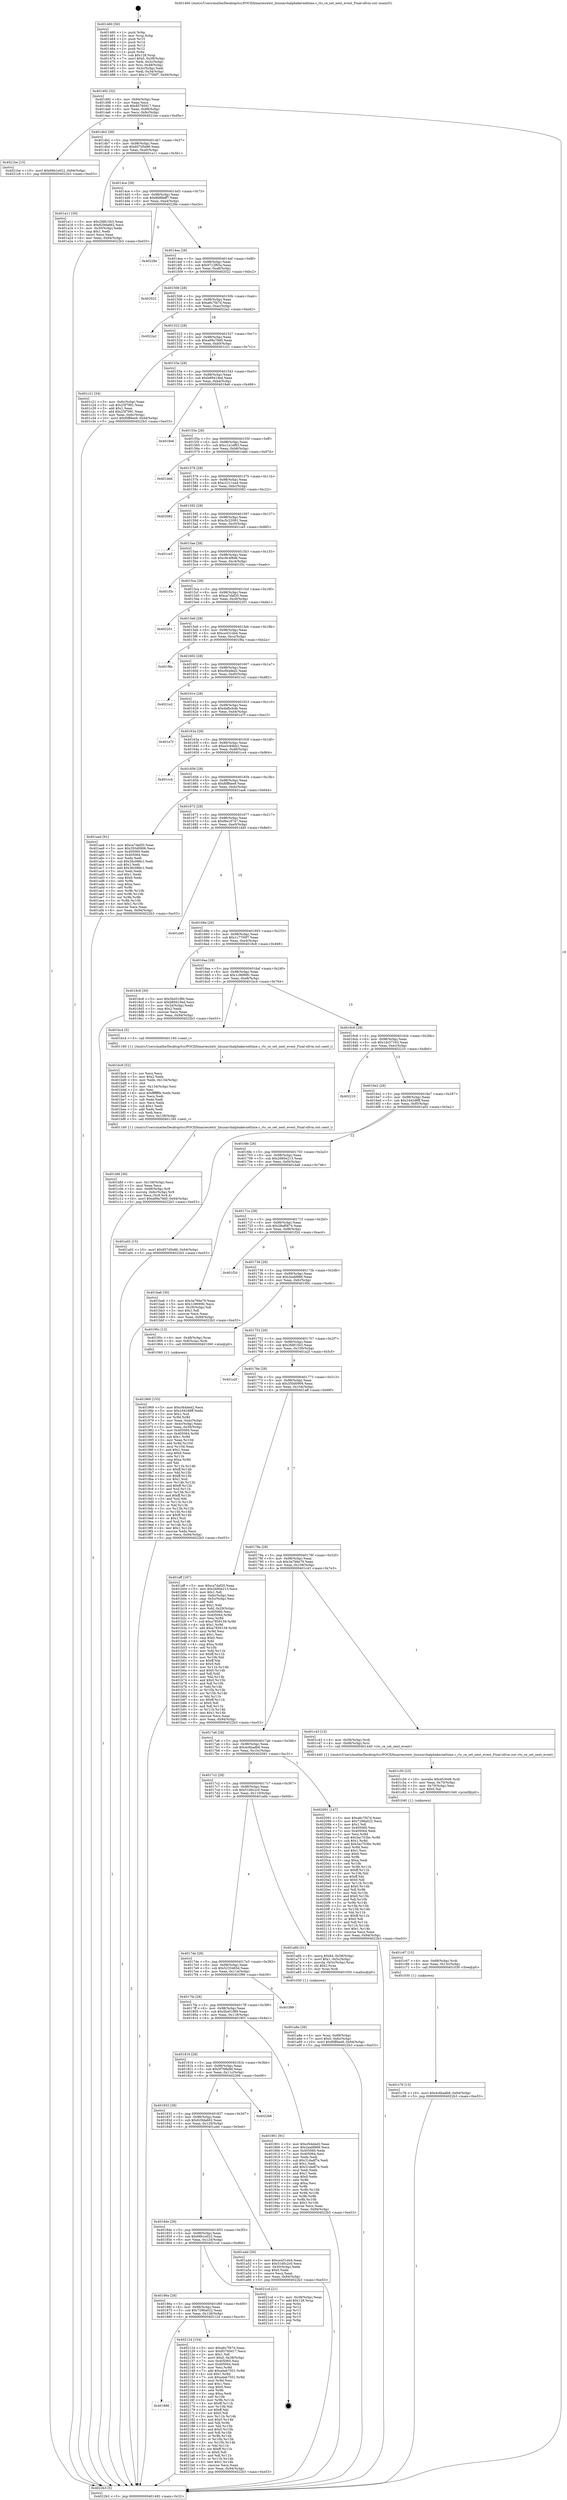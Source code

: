 digraph "0x401460" {
  label = "0x401460 (/mnt/c/Users/mathe/Desktop/tcc/POCII/binaries/extr_linuxarchalphakerneltime.c_rtc_ce_set_next_event_Final-ollvm.out::main(0))"
  labelloc = "t"
  node[shape=record]

  Entry [label="",width=0.3,height=0.3,shape=circle,fillcolor=black,style=filled]
  "0x401492" [label="{
     0x401492 [32]\l
     | [instrs]\l
     &nbsp;&nbsp;0x401492 \<+6\>: mov -0x94(%rbp),%eax\l
     &nbsp;&nbsp;0x401498 \<+2\>: mov %eax,%ecx\l
     &nbsp;&nbsp;0x40149a \<+6\>: sub $0x85760d17,%ecx\l
     &nbsp;&nbsp;0x4014a0 \<+6\>: mov %eax,-0x98(%rbp)\l
     &nbsp;&nbsp;0x4014a6 \<+6\>: mov %ecx,-0x9c(%rbp)\l
     &nbsp;&nbsp;0x4014ac \<+6\>: je 00000000004021be \<main+0xd5e\>\l
  }"]
  "0x4021be" [label="{
     0x4021be [15]\l
     | [instrs]\l
     &nbsp;&nbsp;0x4021be \<+10\>: movl $0x66b1e022,-0x94(%rbp)\l
     &nbsp;&nbsp;0x4021c8 \<+5\>: jmp 00000000004022b3 \<main+0xe53\>\l
  }"]
  "0x4014b2" [label="{
     0x4014b2 [28]\l
     | [instrs]\l
     &nbsp;&nbsp;0x4014b2 \<+5\>: jmp 00000000004014b7 \<main+0x57\>\l
     &nbsp;&nbsp;0x4014b7 \<+6\>: mov -0x98(%rbp),%eax\l
     &nbsp;&nbsp;0x4014bd \<+5\>: sub $0x857d5e86,%eax\l
     &nbsp;&nbsp;0x4014c2 \<+6\>: mov %eax,-0xa0(%rbp)\l
     &nbsp;&nbsp;0x4014c8 \<+6\>: je 0000000000401a11 \<main+0x5b1\>\l
  }"]
  Exit [label="",width=0.3,height=0.3,shape=circle,fillcolor=black,style=filled,peripheries=2]
  "0x401a11" [label="{
     0x401a11 [30]\l
     | [instrs]\l
     &nbsp;&nbsp;0x401a11 \<+5\>: mov $0x2fd815b3,%eax\l
     &nbsp;&nbsp;0x401a16 \<+5\>: mov $0x629da662,%ecx\l
     &nbsp;&nbsp;0x401a1b \<+3\>: mov -0x30(%rbp),%edx\l
     &nbsp;&nbsp;0x401a1e \<+3\>: cmp $0x1,%edx\l
     &nbsp;&nbsp;0x401a21 \<+3\>: cmovl %ecx,%eax\l
     &nbsp;&nbsp;0x401a24 \<+6\>: mov %eax,-0x94(%rbp)\l
     &nbsp;&nbsp;0x401a2a \<+5\>: jmp 00000000004022b3 \<main+0xe53\>\l
  }"]
  "0x4014ce" [label="{
     0x4014ce [28]\l
     | [instrs]\l
     &nbsp;&nbsp;0x4014ce \<+5\>: jmp 00000000004014d3 \<main+0x73\>\l
     &nbsp;&nbsp;0x4014d3 \<+6\>: mov -0x98(%rbp),%eax\l
     &nbsp;&nbsp;0x4014d9 \<+5\>: sub $0x8b88eff7,%eax\l
     &nbsp;&nbsp;0x4014de \<+6\>: mov %eax,-0xa4(%rbp)\l
     &nbsp;&nbsp;0x4014e4 \<+6\>: je 000000000040228e \<main+0xe2e\>\l
  }"]
  "0x401886" [label="{
     0x401886\l
  }", style=dashed]
  "0x40228e" [label="{
     0x40228e\l
  }", style=dashed]
  "0x4014ea" [label="{
     0x4014ea [28]\l
     | [instrs]\l
     &nbsp;&nbsp;0x4014ea \<+5\>: jmp 00000000004014ef \<main+0x8f\>\l
     &nbsp;&nbsp;0x4014ef \<+6\>: mov -0x98(%rbp),%eax\l
     &nbsp;&nbsp;0x4014f5 \<+5\>: sub $0x9712f65a,%eax\l
     &nbsp;&nbsp;0x4014fa \<+6\>: mov %eax,-0xa8(%rbp)\l
     &nbsp;&nbsp;0x401500 \<+6\>: je 0000000000402022 \<main+0xbc2\>\l
  }"]
  "0x402124" [label="{
     0x402124 [154]\l
     | [instrs]\l
     &nbsp;&nbsp;0x402124 \<+5\>: mov $0xa6c7f47d,%eax\l
     &nbsp;&nbsp;0x402129 \<+5\>: mov $0x85760d17,%ecx\l
     &nbsp;&nbsp;0x40212e \<+2\>: mov $0x1,%dl\l
     &nbsp;&nbsp;0x402130 \<+7\>: movl $0x0,-0x38(%rbp)\l
     &nbsp;&nbsp;0x402137 \<+7\>: mov 0x405060,%esi\l
     &nbsp;&nbsp;0x40213e \<+7\>: mov 0x405064,%edi\l
     &nbsp;&nbsp;0x402145 \<+3\>: mov %esi,%r8d\l
     &nbsp;&nbsp;0x402148 \<+7\>: add $0xa4ab7501,%r8d\l
     &nbsp;&nbsp;0x40214f \<+4\>: sub $0x1,%r8d\l
     &nbsp;&nbsp;0x402153 \<+7\>: sub $0xa4ab7501,%r8d\l
     &nbsp;&nbsp;0x40215a \<+4\>: imul %r8d,%esi\l
     &nbsp;&nbsp;0x40215e \<+3\>: and $0x1,%esi\l
     &nbsp;&nbsp;0x402161 \<+3\>: cmp $0x0,%esi\l
     &nbsp;&nbsp;0x402164 \<+4\>: sete %r9b\l
     &nbsp;&nbsp;0x402168 \<+3\>: cmp $0xa,%edi\l
     &nbsp;&nbsp;0x40216b \<+4\>: setl %r10b\l
     &nbsp;&nbsp;0x40216f \<+3\>: mov %r9b,%r11b\l
     &nbsp;&nbsp;0x402172 \<+4\>: xor $0xff,%r11b\l
     &nbsp;&nbsp;0x402176 \<+3\>: mov %r10b,%bl\l
     &nbsp;&nbsp;0x402179 \<+3\>: xor $0xff,%bl\l
     &nbsp;&nbsp;0x40217c \<+3\>: xor $0x0,%dl\l
     &nbsp;&nbsp;0x40217f \<+3\>: mov %r11b,%r14b\l
     &nbsp;&nbsp;0x402182 \<+4\>: and $0x0,%r14b\l
     &nbsp;&nbsp;0x402186 \<+3\>: and %dl,%r9b\l
     &nbsp;&nbsp;0x402189 \<+3\>: mov %bl,%r15b\l
     &nbsp;&nbsp;0x40218c \<+4\>: and $0x0,%r15b\l
     &nbsp;&nbsp;0x402190 \<+3\>: and %dl,%r10b\l
     &nbsp;&nbsp;0x402193 \<+3\>: or %r9b,%r14b\l
     &nbsp;&nbsp;0x402196 \<+3\>: or %r10b,%r15b\l
     &nbsp;&nbsp;0x402199 \<+3\>: xor %r15b,%r14b\l
     &nbsp;&nbsp;0x40219c \<+3\>: or %bl,%r11b\l
     &nbsp;&nbsp;0x40219f \<+4\>: xor $0xff,%r11b\l
     &nbsp;&nbsp;0x4021a3 \<+3\>: or $0x0,%dl\l
     &nbsp;&nbsp;0x4021a6 \<+3\>: and %dl,%r11b\l
     &nbsp;&nbsp;0x4021a9 \<+3\>: or %r11b,%r14b\l
     &nbsp;&nbsp;0x4021ac \<+4\>: test $0x1,%r14b\l
     &nbsp;&nbsp;0x4021b0 \<+3\>: cmovne %ecx,%eax\l
     &nbsp;&nbsp;0x4021b3 \<+6\>: mov %eax,-0x94(%rbp)\l
     &nbsp;&nbsp;0x4021b9 \<+5\>: jmp 00000000004022b3 \<main+0xe53\>\l
  }"]
  "0x402022" [label="{
     0x402022\l
  }", style=dashed]
  "0x401506" [label="{
     0x401506 [28]\l
     | [instrs]\l
     &nbsp;&nbsp;0x401506 \<+5\>: jmp 000000000040150b \<main+0xab\>\l
     &nbsp;&nbsp;0x40150b \<+6\>: mov -0x98(%rbp),%eax\l
     &nbsp;&nbsp;0x401511 \<+5\>: sub $0xa6c7f47d,%eax\l
     &nbsp;&nbsp;0x401516 \<+6\>: mov %eax,-0xac(%rbp)\l
     &nbsp;&nbsp;0x40151c \<+6\>: je 00000000004022a2 \<main+0xe42\>\l
  }"]
  "0x40186a" [label="{
     0x40186a [28]\l
     | [instrs]\l
     &nbsp;&nbsp;0x40186a \<+5\>: jmp 000000000040186f \<main+0x40f\>\l
     &nbsp;&nbsp;0x40186f \<+6\>: mov -0x98(%rbp),%eax\l
     &nbsp;&nbsp;0x401875 \<+5\>: sub $0x7296a022,%eax\l
     &nbsp;&nbsp;0x40187a \<+6\>: mov %eax,-0x128(%rbp)\l
     &nbsp;&nbsp;0x401880 \<+6\>: je 0000000000402124 \<main+0xcc4\>\l
  }"]
  "0x4022a2" [label="{
     0x4022a2\l
  }", style=dashed]
  "0x401522" [label="{
     0x401522 [28]\l
     | [instrs]\l
     &nbsp;&nbsp;0x401522 \<+5\>: jmp 0000000000401527 \<main+0xc7\>\l
     &nbsp;&nbsp;0x401527 \<+6\>: mov -0x98(%rbp),%eax\l
     &nbsp;&nbsp;0x40152d \<+5\>: sub $0xa99a79d0,%eax\l
     &nbsp;&nbsp;0x401532 \<+6\>: mov %eax,-0xb0(%rbp)\l
     &nbsp;&nbsp;0x401538 \<+6\>: je 0000000000401c21 \<main+0x7c1\>\l
  }"]
  "0x4021cd" [label="{
     0x4021cd [21]\l
     | [instrs]\l
     &nbsp;&nbsp;0x4021cd \<+3\>: mov -0x38(%rbp),%eax\l
     &nbsp;&nbsp;0x4021d0 \<+7\>: add $0x128,%rsp\l
     &nbsp;&nbsp;0x4021d7 \<+1\>: pop %rbx\l
     &nbsp;&nbsp;0x4021d8 \<+2\>: pop %r12\l
     &nbsp;&nbsp;0x4021da \<+2\>: pop %r13\l
     &nbsp;&nbsp;0x4021dc \<+2\>: pop %r14\l
     &nbsp;&nbsp;0x4021de \<+2\>: pop %r15\l
     &nbsp;&nbsp;0x4021e0 \<+1\>: pop %rbp\l
     &nbsp;&nbsp;0x4021e1 \<+1\>: ret\l
  }"]
  "0x401c21" [label="{
     0x401c21 [34]\l
     | [instrs]\l
     &nbsp;&nbsp;0x401c21 \<+3\>: mov -0x6c(%rbp),%eax\l
     &nbsp;&nbsp;0x401c24 \<+5\>: sub $0x25f7991,%eax\l
     &nbsp;&nbsp;0x401c29 \<+3\>: add $0x1,%eax\l
     &nbsp;&nbsp;0x401c2c \<+5\>: add $0x25f7991,%eax\l
     &nbsp;&nbsp;0x401c31 \<+3\>: mov %eax,-0x6c(%rbp)\l
     &nbsp;&nbsp;0x401c34 \<+10\>: movl $0xf0ff4ee9,-0x94(%rbp)\l
     &nbsp;&nbsp;0x401c3e \<+5\>: jmp 00000000004022b3 \<main+0xe53\>\l
  }"]
  "0x40153e" [label="{
     0x40153e [28]\l
     | [instrs]\l
     &nbsp;&nbsp;0x40153e \<+5\>: jmp 0000000000401543 \<main+0xe3\>\l
     &nbsp;&nbsp;0x401543 \<+6\>: mov -0x98(%rbp),%eax\l
     &nbsp;&nbsp;0x401549 \<+5\>: sub $0xb89419ed,%eax\l
     &nbsp;&nbsp;0x40154e \<+6\>: mov %eax,-0xb4(%rbp)\l
     &nbsp;&nbsp;0x401554 \<+6\>: je 00000000004018e6 \<main+0x486\>\l
  }"]
  "0x401c76" [label="{
     0x401c76 [15]\l
     | [instrs]\l
     &nbsp;&nbsp;0x401c76 \<+10\>: movl $0x4c6badb8,-0x94(%rbp)\l
     &nbsp;&nbsp;0x401c80 \<+5\>: jmp 00000000004022b3 \<main+0xe53\>\l
  }"]
  "0x4018e6" [label="{
     0x4018e6\l
  }", style=dashed]
  "0x40155a" [label="{
     0x40155a [28]\l
     | [instrs]\l
     &nbsp;&nbsp;0x40155a \<+5\>: jmp 000000000040155f \<main+0xff\>\l
     &nbsp;&nbsp;0x40155f \<+6\>: mov -0x98(%rbp),%eax\l
     &nbsp;&nbsp;0x401565 \<+5\>: sub $0xc1a1ef83,%eax\l
     &nbsp;&nbsp;0x40156a \<+6\>: mov %eax,-0xb8(%rbp)\l
     &nbsp;&nbsp;0x401570 \<+6\>: je 0000000000401ddd \<main+0x97d\>\l
  }"]
  "0x401c67" [label="{
     0x401c67 [15]\l
     | [instrs]\l
     &nbsp;&nbsp;0x401c67 \<+4\>: mov -0x68(%rbp),%rdi\l
     &nbsp;&nbsp;0x401c6b \<+6\>: mov %eax,-0x13c(%rbp)\l
     &nbsp;&nbsp;0x401c71 \<+5\>: call 0000000000401030 \<free@plt\>\l
     | [calls]\l
     &nbsp;&nbsp;0x401030 \{1\} (unknown)\l
  }"]
  "0x401ddd" [label="{
     0x401ddd\l
  }", style=dashed]
  "0x401576" [label="{
     0x401576 [28]\l
     | [instrs]\l
     &nbsp;&nbsp;0x401576 \<+5\>: jmp 000000000040157b \<main+0x11b\>\l
     &nbsp;&nbsp;0x40157b \<+6\>: mov -0x98(%rbp),%eax\l
     &nbsp;&nbsp;0x401581 \<+5\>: sub $0xc2211ea4,%eax\l
     &nbsp;&nbsp;0x401586 \<+6\>: mov %eax,-0xbc(%rbp)\l
     &nbsp;&nbsp;0x40158c \<+6\>: je 0000000000402082 \<main+0xc22\>\l
  }"]
  "0x401c50" [label="{
     0x401c50 [23]\l
     | [instrs]\l
     &nbsp;&nbsp;0x401c50 \<+10\>: movabs $0x4030d6,%rdi\l
     &nbsp;&nbsp;0x401c5a \<+3\>: mov %eax,-0x70(%rbp)\l
     &nbsp;&nbsp;0x401c5d \<+3\>: mov -0x70(%rbp),%esi\l
     &nbsp;&nbsp;0x401c60 \<+2\>: mov $0x0,%al\l
     &nbsp;&nbsp;0x401c62 \<+5\>: call 0000000000401040 \<printf@plt\>\l
     | [calls]\l
     &nbsp;&nbsp;0x401040 \{1\} (unknown)\l
  }"]
  "0x402082" [label="{
     0x402082\l
  }", style=dashed]
  "0x401592" [label="{
     0x401592 [28]\l
     | [instrs]\l
     &nbsp;&nbsp;0x401592 \<+5\>: jmp 0000000000401597 \<main+0x137\>\l
     &nbsp;&nbsp;0x401597 \<+6\>: mov -0x98(%rbp),%eax\l
     &nbsp;&nbsp;0x40159d \<+5\>: sub $0xc5c22091,%eax\l
     &nbsp;&nbsp;0x4015a2 \<+6\>: mov %eax,-0xc0(%rbp)\l
     &nbsp;&nbsp;0x4015a8 \<+6\>: je 0000000000401ce5 \<main+0x885\>\l
  }"]
  "0x401bfd" [label="{
     0x401bfd [36]\l
     | [instrs]\l
     &nbsp;&nbsp;0x401bfd \<+6\>: mov -0x138(%rbp),%ecx\l
     &nbsp;&nbsp;0x401c03 \<+3\>: imul %eax,%ecx\l
     &nbsp;&nbsp;0x401c06 \<+4\>: mov -0x68(%rbp),%r8\l
     &nbsp;&nbsp;0x401c0a \<+4\>: movslq -0x6c(%rbp),%r9\l
     &nbsp;&nbsp;0x401c0e \<+4\>: mov %ecx,(%r8,%r9,4)\l
     &nbsp;&nbsp;0x401c12 \<+10\>: movl $0xa99a79d0,-0x94(%rbp)\l
     &nbsp;&nbsp;0x401c1c \<+5\>: jmp 00000000004022b3 \<main+0xe53\>\l
  }"]
  "0x401ce5" [label="{
     0x401ce5\l
  }", style=dashed]
  "0x4015ae" [label="{
     0x4015ae [28]\l
     | [instrs]\l
     &nbsp;&nbsp;0x4015ae \<+5\>: jmp 00000000004015b3 \<main+0x153\>\l
     &nbsp;&nbsp;0x4015b3 \<+6\>: mov -0x98(%rbp),%eax\l
     &nbsp;&nbsp;0x4015b9 \<+5\>: sub $0xc8c4f8d6,%eax\l
     &nbsp;&nbsp;0x4015be \<+6\>: mov %eax,-0xc4(%rbp)\l
     &nbsp;&nbsp;0x4015c4 \<+6\>: je 0000000000401f3c \<main+0xadc\>\l
  }"]
  "0x401bc9" [label="{
     0x401bc9 [52]\l
     | [instrs]\l
     &nbsp;&nbsp;0x401bc9 \<+2\>: xor %ecx,%ecx\l
     &nbsp;&nbsp;0x401bcb \<+5\>: mov $0x2,%edx\l
     &nbsp;&nbsp;0x401bd0 \<+6\>: mov %edx,-0x134(%rbp)\l
     &nbsp;&nbsp;0x401bd6 \<+1\>: cltd\l
     &nbsp;&nbsp;0x401bd7 \<+6\>: mov -0x134(%rbp),%esi\l
     &nbsp;&nbsp;0x401bdd \<+2\>: idiv %esi\l
     &nbsp;&nbsp;0x401bdf \<+6\>: imul $0xfffffffe,%edx,%edx\l
     &nbsp;&nbsp;0x401be5 \<+2\>: mov %ecx,%edi\l
     &nbsp;&nbsp;0x401be7 \<+2\>: sub %edx,%edi\l
     &nbsp;&nbsp;0x401be9 \<+2\>: mov %ecx,%edx\l
     &nbsp;&nbsp;0x401beb \<+3\>: sub $0x1,%edx\l
     &nbsp;&nbsp;0x401bee \<+2\>: add %edx,%edi\l
     &nbsp;&nbsp;0x401bf0 \<+2\>: sub %edi,%ecx\l
     &nbsp;&nbsp;0x401bf2 \<+6\>: mov %ecx,-0x138(%rbp)\l
     &nbsp;&nbsp;0x401bf8 \<+5\>: call 0000000000401160 \<next_i\>\l
     | [calls]\l
     &nbsp;&nbsp;0x401160 \{1\} (/mnt/c/Users/mathe/Desktop/tcc/POCII/binaries/extr_linuxarchalphakerneltime.c_rtc_ce_set_next_event_Final-ollvm.out::next_i)\l
  }"]
  "0x401f3c" [label="{
     0x401f3c\l
  }", style=dashed]
  "0x4015ca" [label="{
     0x4015ca [28]\l
     | [instrs]\l
     &nbsp;&nbsp;0x4015ca \<+5\>: jmp 00000000004015cf \<main+0x16f\>\l
     &nbsp;&nbsp;0x4015cf \<+6\>: mov -0x98(%rbp),%eax\l
     &nbsp;&nbsp;0x4015d5 \<+5\>: sub $0xca7daf20,%eax\l
     &nbsp;&nbsp;0x4015da \<+6\>: mov %eax,-0xc8(%rbp)\l
     &nbsp;&nbsp;0x4015e0 \<+6\>: je 0000000000402201 \<main+0xda1\>\l
  }"]
  "0x401a8a" [label="{
     0x401a8a [26]\l
     | [instrs]\l
     &nbsp;&nbsp;0x401a8a \<+4\>: mov %rax,-0x68(%rbp)\l
     &nbsp;&nbsp;0x401a8e \<+7\>: movl $0x0,-0x6c(%rbp)\l
     &nbsp;&nbsp;0x401a95 \<+10\>: movl $0xf0ff4ee9,-0x94(%rbp)\l
     &nbsp;&nbsp;0x401a9f \<+5\>: jmp 00000000004022b3 \<main+0xe53\>\l
  }"]
  "0x402201" [label="{
     0x402201\l
  }", style=dashed]
  "0x4015e6" [label="{
     0x4015e6 [28]\l
     | [instrs]\l
     &nbsp;&nbsp;0x4015e6 \<+5\>: jmp 00000000004015eb \<main+0x18b\>\l
     &nbsp;&nbsp;0x4015eb \<+6\>: mov -0x98(%rbp),%eax\l
     &nbsp;&nbsp;0x4015f1 \<+5\>: sub $0xce431d44,%eax\l
     &nbsp;&nbsp;0x4015f6 \<+6\>: mov %eax,-0xcc(%rbp)\l
     &nbsp;&nbsp;0x4015fc \<+6\>: je 0000000000401f8a \<main+0xb2a\>\l
  }"]
  "0x40184e" [label="{
     0x40184e [28]\l
     | [instrs]\l
     &nbsp;&nbsp;0x40184e \<+5\>: jmp 0000000000401853 \<main+0x3f3\>\l
     &nbsp;&nbsp;0x401853 \<+6\>: mov -0x98(%rbp),%eax\l
     &nbsp;&nbsp;0x401859 \<+5\>: sub $0x66b1e022,%eax\l
     &nbsp;&nbsp;0x40185e \<+6\>: mov %eax,-0x124(%rbp)\l
     &nbsp;&nbsp;0x401864 \<+6\>: je 00000000004021cd \<main+0xd6d\>\l
  }"]
  "0x401f8a" [label="{
     0x401f8a\l
  }", style=dashed]
  "0x401602" [label="{
     0x401602 [28]\l
     | [instrs]\l
     &nbsp;&nbsp;0x401602 \<+5\>: jmp 0000000000401607 \<main+0x1a7\>\l
     &nbsp;&nbsp;0x401607 \<+6\>: mov -0x98(%rbp),%eax\l
     &nbsp;&nbsp;0x40160d \<+5\>: sub $0xcf44ded2,%eax\l
     &nbsp;&nbsp;0x401612 \<+6\>: mov %eax,-0xd0(%rbp)\l
     &nbsp;&nbsp;0x401618 \<+6\>: je 00000000004021e2 \<main+0xd82\>\l
  }"]
  "0x401a4d" [label="{
     0x401a4d [30]\l
     | [instrs]\l
     &nbsp;&nbsp;0x401a4d \<+5\>: mov $0xce431d44,%eax\l
     &nbsp;&nbsp;0x401a52 \<+5\>: mov $0x51d0c2c0,%ecx\l
     &nbsp;&nbsp;0x401a57 \<+3\>: mov -0x30(%rbp),%edx\l
     &nbsp;&nbsp;0x401a5a \<+3\>: cmp $0x0,%edx\l
     &nbsp;&nbsp;0x401a5d \<+3\>: cmove %ecx,%eax\l
     &nbsp;&nbsp;0x401a60 \<+6\>: mov %eax,-0x94(%rbp)\l
     &nbsp;&nbsp;0x401a66 \<+5\>: jmp 00000000004022b3 \<main+0xe53\>\l
  }"]
  "0x4021e2" [label="{
     0x4021e2\l
  }", style=dashed]
  "0x40161e" [label="{
     0x40161e [28]\l
     | [instrs]\l
     &nbsp;&nbsp;0x40161e \<+5\>: jmp 0000000000401623 \<main+0x1c3\>\l
     &nbsp;&nbsp;0x401623 \<+6\>: mov -0x98(%rbp),%eax\l
     &nbsp;&nbsp;0x401629 \<+5\>: sub $0xdafbcb4b,%eax\l
     &nbsp;&nbsp;0x40162e \<+6\>: mov %eax,-0xd4(%rbp)\l
     &nbsp;&nbsp;0x401634 \<+6\>: je 0000000000401e7f \<main+0xa1f\>\l
  }"]
  "0x401832" [label="{
     0x401832 [28]\l
     | [instrs]\l
     &nbsp;&nbsp;0x401832 \<+5\>: jmp 0000000000401837 \<main+0x3d7\>\l
     &nbsp;&nbsp;0x401837 \<+6\>: mov -0x98(%rbp),%eax\l
     &nbsp;&nbsp;0x40183d \<+5\>: sub $0x629da662,%eax\l
     &nbsp;&nbsp;0x401842 \<+6\>: mov %eax,-0x120(%rbp)\l
     &nbsp;&nbsp;0x401848 \<+6\>: je 0000000000401a4d \<main+0x5ed\>\l
  }"]
  "0x401e7f" [label="{
     0x401e7f\l
  }", style=dashed]
  "0x40163a" [label="{
     0x40163a [28]\l
     | [instrs]\l
     &nbsp;&nbsp;0x40163a \<+5\>: jmp 000000000040163f \<main+0x1df\>\l
     &nbsp;&nbsp;0x40163f \<+6\>: mov -0x98(%rbp),%eax\l
     &nbsp;&nbsp;0x401645 \<+5\>: sub $0xe3c94bb1,%eax\l
     &nbsp;&nbsp;0x40164a \<+6\>: mov %eax,-0xd8(%rbp)\l
     &nbsp;&nbsp;0x401650 \<+6\>: je 0000000000401cc4 \<main+0x864\>\l
  }"]
  "0x402266" [label="{
     0x402266\l
  }", style=dashed]
  "0x401cc4" [label="{
     0x401cc4\l
  }", style=dashed]
  "0x401656" [label="{
     0x401656 [28]\l
     | [instrs]\l
     &nbsp;&nbsp;0x401656 \<+5\>: jmp 000000000040165b \<main+0x1fb\>\l
     &nbsp;&nbsp;0x40165b \<+6\>: mov -0x98(%rbp),%eax\l
     &nbsp;&nbsp;0x401661 \<+5\>: sub $0xf0ff4ee9,%eax\l
     &nbsp;&nbsp;0x401666 \<+6\>: mov %eax,-0xdc(%rbp)\l
     &nbsp;&nbsp;0x40166c \<+6\>: je 0000000000401aa4 \<main+0x644\>\l
  }"]
  "0x401969" [label="{
     0x401969 [153]\l
     | [instrs]\l
     &nbsp;&nbsp;0x401969 \<+5\>: mov $0xcf44ded2,%ecx\l
     &nbsp;&nbsp;0x40196e \<+5\>: mov $0x2442d8ff,%edx\l
     &nbsp;&nbsp;0x401973 \<+3\>: mov $0x1,%sil\l
     &nbsp;&nbsp;0x401976 \<+3\>: xor %r8d,%r8d\l
     &nbsp;&nbsp;0x401979 \<+3\>: mov %eax,-0x4c(%rbp)\l
     &nbsp;&nbsp;0x40197c \<+3\>: mov -0x4c(%rbp),%eax\l
     &nbsp;&nbsp;0x40197f \<+3\>: mov %eax,-0x30(%rbp)\l
     &nbsp;&nbsp;0x401982 \<+7\>: mov 0x405060,%eax\l
     &nbsp;&nbsp;0x401989 \<+8\>: mov 0x405064,%r9d\l
     &nbsp;&nbsp;0x401991 \<+4\>: sub $0x1,%r8d\l
     &nbsp;&nbsp;0x401995 \<+3\>: mov %eax,%r10d\l
     &nbsp;&nbsp;0x401998 \<+3\>: add %r8d,%r10d\l
     &nbsp;&nbsp;0x40199b \<+4\>: imul %r10d,%eax\l
     &nbsp;&nbsp;0x40199f \<+3\>: and $0x1,%eax\l
     &nbsp;&nbsp;0x4019a2 \<+3\>: cmp $0x0,%eax\l
     &nbsp;&nbsp;0x4019a5 \<+4\>: sete %r11b\l
     &nbsp;&nbsp;0x4019a9 \<+4\>: cmp $0xa,%r9d\l
     &nbsp;&nbsp;0x4019ad \<+3\>: setl %bl\l
     &nbsp;&nbsp;0x4019b0 \<+3\>: mov %r11b,%r14b\l
     &nbsp;&nbsp;0x4019b3 \<+4\>: xor $0xff,%r14b\l
     &nbsp;&nbsp;0x4019b7 \<+3\>: mov %bl,%r15b\l
     &nbsp;&nbsp;0x4019ba \<+4\>: xor $0xff,%r15b\l
     &nbsp;&nbsp;0x4019be \<+4\>: xor $0x1,%sil\l
     &nbsp;&nbsp;0x4019c2 \<+3\>: mov %r14b,%r12b\l
     &nbsp;&nbsp;0x4019c5 \<+4\>: and $0xff,%r12b\l
     &nbsp;&nbsp;0x4019c9 \<+3\>: and %sil,%r11b\l
     &nbsp;&nbsp;0x4019cc \<+3\>: mov %r15b,%r13b\l
     &nbsp;&nbsp;0x4019cf \<+4\>: and $0xff,%r13b\l
     &nbsp;&nbsp;0x4019d3 \<+3\>: and %sil,%bl\l
     &nbsp;&nbsp;0x4019d6 \<+3\>: or %r11b,%r12b\l
     &nbsp;&nbsp;0x4019d9 \<+3\>: or %bl,%r13b\l
     &nbsp;&nbsp;0x4019dc \<+3\>: xor %r13b,%r12b\l
     &nbsp;&nbsp;0x4019df \<+3\>: or %r15b,%r14b\l
     &nbsp;&nbsp;0x4019e2 \<+4\>: xor $0xff,%r14b\l
     &nbsp;&nbsp;0x4019e6 \<+4\>: or $0x1,%sil\l
     &nbsp;&nbsp;0x4019ea \<+3\>: and %sil,%r14b\l
     &nbsp;&nbsp;0x4019ed \<+3\>: or %r14b,%r12b\l
     &nbsp;&nbsp;0x4019f0 \<+4\>: test $0x1,%r12b\l
     &nbsp;&nbsp;0x4019f4 \<+3\>: cmovne %edx,%ecx\l
     &nbsp;&nbsp;0x4019f7 \<+6\>: mov %ecx,-0x94(%rbp)\l
     &nbsp;&nbsp;0x4019fd \<+5\>: jmp 00000000004022b3 \<main+0xe53\>\l
  }"]
  "0x401aa4" [label="{
     0x401aa4 [91]\l
     | [instrs]\l
     &nbsp;&nbsp;0x401aa4 \<+5\>: mov $0xca7daf20,%eax\l
     &nbsp;&nbsp;0x401aa9 \<+5\>: mov $0x350d0906,%ecx\l
     &nbsp;&nbsp;0x401aae \<+7\>: mov 0x405060,%edx\l
     &nbsp;&nbsp;0x401ab5 \<+7\>: mov 0x405064,%esi\l
     &nbsp;&nbsp;0x401abc \<+2\>: mov %edx,%edi\l
     &nbsp;&nbsp;0x401abe \<+6\>: sub $0x36c088c1,%edi\l
     &nbsp;&nbsp;0x401ac4 \<+3\>: sub $0x1,%edi\l
     &nbsp;&nbsp;0x401ac7 \<+6\>: add $0x36c088c1,%edi\l
     &nbsp;&nbsp;0x401acd \<+3\>: imul %edi,%edx\l
     &nbsp;&nbsp;0x401ad0 \<+3\>: and $0x1,%edx\l
     &nbsp;&nbsp;0x401ad3 \<+3\>: cmp $0x0,%edx\l
     &nbsp;&nbsp;0x401ad6 \<+4\>: sete %r8b\l
     &nbsp;&nbsp;0x401ada \<+3\>: cmp $0xa,%esi\l
     &nbsp;&nbsp;0x401add \<+4\>: setl %r9b\l
     &nbsp;&nbsp;0x401ae1 \<+3\>: mov %r8b,%r10b\l
     &nbsp;&nbsp;0x401ae4 \<+3\>: and %r9b,%r10b\l
     &nbsp;&nbsp;0x401ae7 \<+3\>: xor %r9b,%r8b\l
     &nbsp;&nbsp;0x401aea \<+3\>: or %r8b,%r10b\l
     &nbsp;&nbsp;0x401aed \<+4\>: test $0x1,%r10b\l
     &nbsp;&nbsp;0x401af1 \<+3\>: cmovne %ecx,%eax\l
     &nbsp;&nbsp;0x401af4 \<+6\>: mov %eax,-0x94(%rbp)\l
     &nbsp;&nbsp;0x401afa \<+5\>: jmp 00000000004022b3 \<main+0xe53\>\l
  }"]
  "0x401672" [label="{
     0x401672 [28]\l
     | [instrs]\l
     &nbsp;&nbsp;0x401672 \<+5\>: jmp 0000000000401677 \<main+0x217\>\l
     &nbsp;&nbsp;0x401677 \<+6\>: mov -0x98(%rbp),%eax\l
     &nbsp;&nbsp;0x40167d \<+5\>: sub $0xf9a18747,%eax\l
     &nbsp;&nbsp;0x401682 \<+6\>: mov %eax,-0xe0(%rbp)\l
     &nbsp;&nbsp;0x401688 \<+6\>: je 0000000000401d40 \<main+0x8e0\>\l
  }"]
  "0x401816" [label="{
     0x401816 [28]\l
     | [instrs]\l
     &nbsp;&nbsp;0x401816 \<+5\>: jmp 000000000040181b \<main+0x3bb\>\l
     &nbsp;&nbsp;0x40181b \<+6\>: mov -0x98(%rbp),%eax\l
     &nbsp;&nbsp;0x401821 \<+5\>: sub $0x5f768a9d,%eax\l
     &nbsp;&nbsp;0x401826 \<+6\>: mov %eax,-0x11c(%rbp)\l
     &nbsp;&nbsp;0x40182c \<+6\>: je 0000000000402266 \<main+0xe06\>\l
  }"]
  "0x401d40" [label="{
     0x401d40\l
  }", style=dashed]
  "0x40168e" [label="{
     0x40168e [28]\l
     | [instrs]\l
     &nbsp;&nbsp;0x40168e \<+5\>: jmp 0000000000401693 \<main+0x233\>\l
     &nbsp;&nbsp;0x401693 \<+6\>: mov -0x98(%rbp),%eax\l
     &nbsp;&nbsp;0x401699 \<+5\>: sub $0x1c7700f7,%eax\l
     &nbsp;&nbsp;0x40169e \<+6\>: mov %eax,-0xe4(%rbp)\l
     &nbsp;&nbsp;0x4016a4 \<+6\>: je 00000000004018c8 \<main+0x468\>\l
  }"]
  "0x401901" [label="{
     0x401901 [91]\l
     | [instrs]\l
     &nbsp;&nbsp;0x401901 \<+5\>: mov $0xcf44ded2,%eax\l
     &nbsp;&nbsp;0x401906 \<+5\>: mov $0x2eafd966,%ecx\l
     &nbsp;&nbsp;0x40190b \<+7\>: mov 0x405060,%edx\l
     &nbsp;&nbsp;0x401912 \<+7\>: mov 0x405064,%esi\l
     &nbsp;&nbsp;0x401919 \<+2\>: mov %edx,%edi\l
     &nbsp;&nbsp;0x40191b \<+6\>: sub $0x31dadf7e,%edi\l
     &nbsp;&nbsp;0x401921 \<+3\>: sub $0x1,%edi\l
     &nbsp;&nbsp;0x401924 \<+6\>: add $0x31dadf7e,%edi\l
     &nbsp;&nbsp;0x40192a \<+3\>: imul %edi,%edx\l
     &nbsp;&nbsp;0x40192d \<+3\>: and $0x1,%edx\l
     &nbsp;&nbsp;0x401930 \<+3\>: cmp $0x0,%edx\l
     &nbsp;&nbsp;0x401933 \<+4\>: sete %r8b\l
     &nbsp;&nbsp;0x401937 \<+3\>: cmp $0xa,%esi\l
     &nbsp;&nbsp;0x40193a \<+4\>: setl %r9b\l
     &nbsp;&nbsp;0x40193e \<+3\>: mov %r8b,%r10b\l
     &nbsp;&nbsp;0x401941 \<+3\>: and %r9b,%r10b\l
     &nbsp;&nbsp;0x401944 \<+3\>: xor %r9b,%r8b\l
     &nbsp;&nbsp;0x401947 \<+3\>: or %r8b,%r10b\l
     &nbsp;&nbsp;0x40194a \<+4\>: test $0x1,%r10b\l
     &nbsp;&nbsp;0x40194e \<+3\>: cmovne %ecx,%eax\l
     &nbsp;&nbsp;0x401951 \<+6\>: mov %eax,-0x94(%rbp)\l
     &nbsp;&nbsp;0x401957 \<+5\>: jmp 00000000004022b3 \<main+0xe53\>\l
  }"]
  "0x4018c8" [label="{
     0x4018c8 [30]\l
     | [instrs]\l
     &nbsp;&nbsp;0x4018c8 \<+5\>: mov $0x5b451f89,%eax\l
     &nbsp;&nbsp;0x4018cd \<+5\>: mov $0xb89419ed,%ecx\l
     &nbsp;&nbsp;0x4018d2 \<+3\>: mov -0x34(%rbp),%edx\l
     &nbsp;&nbsp;0x4018d5 \<+3\>: cmp $0x2,%edx\l
     &nbsp;&nbsp;0x4018d8 \<+3\>: cmovne %ecx,%eax\l
     &nbsp;&nbsp;0x4018db \<+6\>: mov %eax,-0x94(%rbp)\l
     &nbsp;&nbsp;0x4018e1 \<+5\>: jmp 00000000004022b3 \<main+0xe53\>\l
  }"]
  "0x4016aa" [label="{
     0x4016aa [28]\l
     | [instrs]\l
     &nbsp;&nbsp;0x4016aa \<+5\>: jmp 00000000004016af \<main+0x24f\>\l
     &nbsp;&nbsp;0x4016af \<+6\>: mov -0x98(%rbp),%eax\l
     &nbsp;&nbsp;0x4016b5 \<+5\>: sub $0x1c9690fc,%eax\l
     &nbsp;&nbsp;0x4016ba \<+6\>: mov %eax,-0xe8(%rbp)\l
     &nbsp;&nbsp;0x4016c0 \<+6\>: je 0000000000401bc4 \<main+0x764\>\l
  }"]
  "0x4022b3" [label="{
     0x4022b3 [5]\l
     | [instrs]\l
     &nbsp;&nbsp;0x4022b3 \<+5\>: jmp 0000000000401492 \<main+0x32\>\l
  }"]
  "0x401460" [label="{
     0x401460 [50]\l
     | [instrs]\l
     &nbsp;&nbsp;0x401460 \<+1\>: push %rbp\l
     &nbsp;&nbsp;0x401461 \<+3\>: mov %rsp,%rbp\l
     &nbsp;&nbsp;0x401464 \<+2\>: push %r15\l
     &nbsp;&nbsp;0x401466 \<+2\>: push %r14\l
     &nbsp;&nbsp;0x401468 \<+2\>: push %r13\l
     &nbsp;&nbsp;0x40146a \<+2\>: push %r12\l
     &nbsp;&nbsp;0x40146c \<+1\>: push %rbx\l
     &nbsp;&nbsp;0x40146d \<+7\>: sub $0x128,%rsp\l
     &nbsp;&nbsp;0x401474 \<+7\>: movl $0x0,-0x38(%rbp)\l
     &nbsp;&nbsp;0x40147b \<+3\>: mov %edi,-0x3c(%rbp)\l
     &nbsp;&nbsp;0x40147e \<+4\>: mov %rsi,-0x48(%rbp)\l
     &nbsp;&nbsp;0x401482 \<+3\>: mov -0x3c(%rbp),%edi\l
     &nbsp;&nbsp;0x401485 \<+3\>: mov %edi,-0x34(%rbp)\l
     &nbsp;&nbsp;0x401488 \<+10\>: movl $0x1c7700f7,-0x94(%rbp)\l
  }"]
  "0x4017fa" [label="{
     0x4017fa [28]\l
     | [instrs]\l
     &nbsp;&nbsp;0x4017fa \<+5\>: jmp 00000000004017ff \<main+0x39f\>\l
     &nbsp;&nbsp;0x4017ff \<+6\>: mov -0x98(%rbp),%eax\l
     &nbsp;&nbsp;0x401805 \<+5\>: sub $0x5b451f89,%eax\l
     &nbsp;&nbsp;0x40180a \<+6\>: mov %eax,-0x118(%rbp)\l
     &nbsp;&nbsp;0x401810 \<+6\>: je 0000000000401901 \<main+0x4a1\>\l
  }"]
  "0x401bc4" [label="{
     0x401bc4 [5]\l
     | [instrs]\l
     &nbsp;&nbsp;0x401bc4 \<+5\>: call 0000000000401160 \<next_i\>\l
     | [calls]\l
     &nbsp;&nbsp;0x401160 \{1\} (/mnt/c/Users/mathe/Desktop/tcc/POCII/binaries/extr_linuxarchalphakerneltime.c_rtc_ce_set_next_event_Final-ollvm.out::next_i)\l
  }"]
  "0x4016c6" [label="{
     0x4016c6 [28]\l
     | [instrs]\l
     &nbsp;&nbsp;0x4016c6 \<+5\>: jmp 00000000004016cb \<main+0x26b\>\l
     &nbsp;&nbsp;0x4016cb \<+6\>: mov -0x98(%rbp),%eax\l
     &nbsp;&nbsp;0x4016d1 \<+5\>: sub $0x1dc57163,%eax\l
     &nbsp;&nbsp;0x4016d6 \<+6\>: mov %eax,-0xec(%rbp)\l
     &nbsp;&nbsp;0x4016dc \<+6\>: je 0000000000402210 \<main+0xdb0\>\l
  }"]
  "0x401f99" [label="{
     0x401f99\l
  }", style=dashed]
  "0x402210" [label="{
     0x402210\l
  }", style=dashed]
  "0x4016e2" [label="{
     0x4016e2 [28]\l
     | [instrs]\l
     &nbsp;&nbsp;0x4016e2 \<+5\>: jmp 00000000004016e7 \<main+0x287\>\l
     &nbsp;&nbsp;0x4016e7 \<+6\>: mov -0x98(%rbp),%eax\l
     &nbsp;&nbsp;0x4016ed \<+5\>: sub $0x2442d8ff,%eax\l
     &nbsp;&nbsp;0x4016f2 \<+6\>: mov %eax,-0xf0(%rbp)\l
     &nbsp;&nbsp;0x4016f8 \<+6\>: je 0000000000401a02 \<main+0x5a2\>\l
  }"]
  "0x4017de" [label="{
     0x4017de [28]\l
     | [instrs]\l
     &nbsp;&nbsp;0x4017de \<+5\>: jmp 00000000004017e3 \<main+0x383\>\l
     &nbsp;&nbsp;0x4017e3 \<+6\>: mov -0x98(%rbp),%eax\l
     &nbsp;&nbsp;0x4017e9 \<+5\>: sub $0x5233465d,%eax\l
     &nbsp;&nbsp;0x4017ee \<+6\>: mov %eax,-0x114(%rbp)\l
     &nbsp;&nbsp;0x4017f4 \<+6\>: je 0000000000401f99 \<main+0xb39\>\l
  }"]
  "0x401a02" [label="{
     0x401a02 [15]\l
     | [instrs]\l
     &nbsp;&nbsp;0x401a02 \<+10\>: movl $0x857d5e86,-0x94(%rbp)\l
     &nbsp;&nbsp;0x401a0c \<+5\>: jmp 00000000004022b3 \<main+0xe53\>\l
  }"]
  "0x4016fe" [label="{
     0x4016fe [28]\l
     | [instrs]\l
     &nbsp;&nbsp;0x4016fe \<+5\>: jmp 0000000000401703 \<main+0x2a3\>\l
     &nbsp;&nbsp;0x401703 \<+6\>: mov -0x98(%rbp),%eax\l
     &nbsp;&nbsp;0x401709 \<+5\>: sub $0x2660e213,%eax\l
     &nbsp;&nbsp;0x40170e \<+6\>: mov %eax,-0xf4(%rbp)\l
     &nbsp;&nbsp;0x401714 \<+6\>: je 0000000000401ba6 \<main+0x746\>\l
  }"]
  "0x401a6b" [label="{
     0x401a6b [31]\l
     | [instrs]\l
     &nbsp;&nbsp;0x401a6b \<+8\>: movq $0x64,-0x58(%rbp)\l
     &nbsp;&nbsp;0x401a73 \<+7\>: movl $0x1,-0x5c(%rbp)\l
     &nbsp;&nbsp;0x401a7a \<+4\>: movslq -0x5c(%rbp),%rax\l
     &nbsp;&nbsp;0x401a7e \<+4\>: shl $0x2,%rax\l
     &nbsp;&nbsp;0x401a82 \<+3\>: mov %rax,%rdi\l
     &nbsp;&nbsp;0x401a85 \<+5\>: call 0000000000401050 \<malloc@plt\>\l
     | [calls]\l
     &nbsp;&nbsp;0x401050 \{1\} (unknown)\l
  }"]
  "0x401ba6" [label="{
     0x401ba6 [30]\l
     | [instrs]\l
     &nbsp;&nbsp;0x401ba6 \<+5\>: mov $0x3a766e79,%eax\l
     &nbsp;&nbsp;0x401bab \<+5\>: mov $0x1c9690fc,%ecx\l
     &nbsp;&nbsp;0x401bb0 \<+3\>: mov -0x29(%rbp),%dl\l
     &nbsp;&nbsp;0x401bb3 \<+3\>: test $0x1,%dl\l
     &nbsp;&nbsp;0x401bb6 \<+3\>: cmovne %ecx,%eax\l
     &nbsp;&nbsp;0x401bb9 \<+6\>: mov %eax,-0x94(%rbp)\l
     &nbsp;&nbsp;0x401bbf \<+5\>: jmp 00000000004022b3 \<main+0xe53\>\l
  }"]
  "0x40171a" [label="{
     0x40171a [28]\l
     | [instrs]\l
     &nbsp;&nbsp;0x40171a \<+5\>: jmp 000000000040171f \<main+0x2bf\>\l
     &nbsp;&nbsp;0x40171f \<+6\>: mov -0x98(%rbp),%eax\l
     &nbsp;&nbsp;0x401725 \<+5\>: sub $0x28af0874,%eax\l
     &nbsp;&nbsp;0x40172a \<+6\>: mov %eax,-0xf8(%rbp)\l
     &nbsp;&nbsp;0x401730 \<+6\>: je 0000000000401f2d \<main+0xacd\>\l
  }"]
  "0x4017c2" [label="{
     0x4017c2 [28]\l
     | [instrs]\l
     &nbsp;&nbsp;0x4017c2 \<+5\>: jmp 00000000004017c7 \<main+0x367\>\l
     &nbsp;&nbsp;0x4017c7 \<+6\>: mov -0x98(%rbp),%eax\l
     &nbsp;&nbsp;0x4017cd \<+5\>: sub $0x51d0c2c0,%eax\l
     &nbsp;&nbsp;0x4017d2 \<+6\>: mov %eax,-0x110(%rbp)\l
     &nbsp;&nbsp;0x4017d8 \<+6\>: je 0000000000401a6b \<main+0x60b\>\l
  }"]
  "0x401f2d" [label="{
     0x401f2d\l
  }", style=dashed]
  "0x401736" [label="{
     0x401736 [28]\l
     | [instrs]\l
     &nbsp;&nbsp;0x401736 \<+5\>: jmp 000000000040173b \<main+0x2db\>\l
     &nbsp;&nbsp;0x40173b \<+6\>: mov -0x98(%rbp),%eax\l
     &nbsp;&nbsp;0x401741 \<+5\>: sub $0x2eafd966,%eax\l
     &nbsp;&nbsp;0x401746 \<+6\>: mov %eax,-0xfc(%rbp)\l
     &nbsp;&nbsp;0x40174c \<+6\>: je 000000000040195c \<main+0x4fc\>\l
  }"]
  "0x402091" [label="{
     0x402091 [147]\l
     | [instrs]\l
     &nbsp;&nbsp;0x402091 \<+5\>: mov $0xa6c7f47d,%eax\l
     &nbsp;&nbsp;0x402096 \<+5\>: mov $0x7296a022,%ecx\l
     &nbsp;&nbsp;0x40209b \<+2\>: mov $0x1,%dl\l
     &nbsp;&nbsp;0x40209d \<+7\>: mov 0x405060,%esi\l
     &nbsp;&nbsp;0x4020a4 \<+7\>: mov 0x405064,%edi\l
     &nbsp;&nbsp;0x4020ab \<+3\>: mov %esi,%r8d\l
     &nbsp;&nbsp;0x4020ae \<+7\>: sub $0x3ac703bc,%r8d\l
     &nbsp;&nbsp;0x4020b5 \<+4\>: sub $0x1,%r8d\l
     &nbsp;&nbsp;0x4020b9 \<+7\>: add $0x3ac703bc,%r8d\l
     &nbsp;&nbsp;0x4020c0 \<+4\>: imul %r8d,%esi\l
     &nbsp;&nbsp;0x4020c4 \<+3\>: and $0x1,%esi\l
     &nbsp;&nbsp;0x4020c7 \<+3\>: cmp $0x0,%esi\l
     &nbsp;&nbsp;0x4020ca \<+4\>: sete %r9b\l
     &nbsp;&nbsp;0x4020ce \<+3\>: cmp $0xa,%edi\l
     &nbsp;&nbsp;0x4020d1 \<+4\>: setl %r10b\l
     &nbsp;&nbsp;0x4020d5 \<+3\>: mov %r9b,%r11b\l
     &nbsp;&nbsp;0x4020d8 \<+4\>: xor $0xff,%r11b\l
     &nbsp;&nbsp;0x4020dc \<+3\>: mov %r10b,%bl\l
     &nbsp;&nbsp;0x4020df \<+3\>: xor $0xff,%bl\l
     &nbsp;&nbsp;0x4020e2 \<+3\>: xor $0x0,%dl\l
     &nbsp;&nbsp;0x4020e5 \<+3\>: mov %r11b,%r14b\l
     &nbsp;&nbsp;0x4020e8 \<+4\>: and $0x0,%r14b\l
     &nbsp;&nbsp;0x4020ec \<+3\>: and %dl,%r9b\l
     &nbsp;&nbsp;0x4020ef \<+3\>: mov %bl,%r15b\l
     &nbsp;&nbsp;0x4020f2 \<+4\>: and $0x0,%r15b\l
     &nbsp;&nbsp;0x4020f6 \<+3\>: and %dl,%r10b\l
     &nbsp;&nbsp;0x4020f9 \<+3\>: or %r9b,%r14b\l
     &nbsp;&nbsp;0x4020fc \<+3\>: or %r10b,%r15b\l
     &nbsp;&nbsp;0x4020ff \<+3\>: xor %r15b,%r14b\l
     &nbsp;&nbsp;0x402102 \<+3\>: or %bl,%r11b\l
     &nbsp;&nbsp;0x402105 \<+4\>: xor $0xff,%r11b\l
     &nbsp;&nbsp;0x402109 \<+3\>: or $0x0,%dl\l
     &nbsp;&nbsp;0x40210c \<+3\>: and %dl,%r11b\l
     &nbsp;&nbsp;0x40210f \<+3\>: or %r11b,%r14b\l
     &nbsp;&nbsp;0x402112 \<+4\>: test $0x1,%r14b\l
     &nbsp;&nbsp;0x402116 \<+3\>: cmovne %ecx,%eax\l
     &nbsp;&nbsp;0x402119 \<+6\>: mov %eax,-0x94(%rbp)\l
     &nbsp;&nbsp;0x40211f \<+5\>: jmp 00000000004022b3 \<main+0xe53\>\l
  }"]
  "0x40195c" [label="{
     0x40195c [13]\l
     | [instrs]\l
     &nbsp;&nbsp;0x40195c \<+4\>: mov -0x48(%rbp),%rax\l
     &nbsp;&nbsp;0x401960 \<+4\>: mov 0x8(%rax),%rdi\l
     &nbsp;&nbsp;0x401964 \<+5\>: call 0000000000401060 \<atoi@plt\>\l
     | [calls]\l
     &nbsp;&nbsp;0x401060 \{1\} (unknown)\l
  }"]
  "0x401752" [label="{
     0x401752 [28]\l
     | [instrs]\l
     &nbsp;&nbsp;0x401752 \<+5\>: jmp 0000000000401757 \<main+0x2f7\>\l
     &nbsp;&nbsp;0x401757 \<+6\>: mov -0x98(%rbp),%eax\l
     &nbsp;&nbsp;0x40175d \<+5\>: sub $0x2fd815b3,%eax\l
     &nbsp;&nbsp;0x401762 \<+6\>: mov %eax,-0x100(%rbp)\l
     &nbsp;&nbsp;0x401768 \<+6\>: je 0000000000401a2f \<main+0x5cf\>\l
  }"]
  "0x4017a6" [label="{
     0x4017a6 [28]\l
     | [instrs]\l
     &nbsp;&nbsp;0x4017a6 \<+5\>: jmp 00000000004017ab \<main+0x34b\>\l
     &nbsp;&nbsp;0x4017ab \<+6\>: mov -0x98(%rbp),%eax\l
     &nbsp;&nbsp;0x4017b1 \<+5\>: sub $0x4c6badb8,%eax\l
     &nbsp;&nbsp;0x4017b6 \<+6\>: mov %eax,-0x10c(%rbp)\l
     &nbsp;&nbsp;0x4017bc \<+6\>: je 0000000000402091 \<main+0xc31\>\l
  }"]
  "0x401a2f" [label="{
     0x401a2f\l
  }", style=dashed]
  "0x40176e" [label="{
     0x40176e [28]\l
     | [instrs]\l
     &nbsp;&nbsp;0x40176e \<+5\>: jmp 0000000000401773 \<main+0x313\>\l
     &nbsp;&nbsp;0x401773 \<+6\>: mov -0x98(%rbp),%eax\l
     &nbsp;&nbsp;0x401779 \<+5\>: sub $0x350d0906,%eax\l
     &nbsp;&nbsp;0x40177e \<+6\>: mov %eax,-0x104(%rbp)\l
     &nbsp;&nbsp;0x401784 \<+6\>: je 0000000000401aff \<main+0x69f\>\l
  }"]
  "0x401c43" [label="{
     0x401c43 [13]\l
     | [instrs]\l
     &nbsp;&nbsp;0x401c43 \<+4\>: mov -0x58(%rbp),%rdi\l
     &nbsp;&nbsp;0x401c47 \<+4\>: mov -0x68(%rbp),%rsi\l
     &nbsp;&nbsp;0x401c4b \<+5\>: call 0000000000401440 \<rtc_ce_set_next_event\>\l
     | [calls]\l
     &nbsp;&nbsp;0x401440 \{1\} (/mnt/c/Users/mathe/Desktop/tcc/POCII/binaries/extr_linuxarchalphakerneltime.c_rtc_ce_set_next_event_Final-ollvm.out::rtc_ce_set_next_event)\l
  }"]
  "0x401aff" [label="{
     0x401aff [167]\l
     | [instrs]\l
     &nbsp;&nbsp;0x401aff \<+5\>: mov $0xca7daf20,%eax\l
     &nbsp;&nbsp;0x401b04 \<+5\>: mov $0x2660e213,%ecx\l
     &nbsp;&nbsp;0x401b09 \<+2\>: mov $0x1,%dl\l
     &nbsp;&nbsp;0x401b0b \<+3\>: mov -0x6c(%rbp),%esi\l
     &nbsp;&nbsp;0x401b0e \<+3\>: cmp -0x5c(%rbp),%esi\l
     &nbsp;&nbsp;0x401b11 \<+4\>: setl %dil\l
     &nbsp;&nbsp;0x401b15 \<+4\>: and $0x1,%dil\l
     &nbsp;&nbsp;0x401b19 \<+4\>: mov %dil,-0x29(%rbp)\l
     &nbsp;&nbsp;0x401b1d \<+7\>: mov 0x405060,%esi\l
     &nbsp;&nbsp;0x401b24 \<+8\>: mov 0x405064,%r8d\l
     &nbsp;&nbsp;0x401b2c \<+3\>: mov %esi,%r9d\l
     &nbsp;&nbsp;0x401b2f \<+7\>: sub $0xa7859159,%r9d\l
     &nbsp;&nbsp;0x401b36 \<+4\>: sub $0x1,%r9d\l
     &nbsp;&nbsp;0x401b3a \<+7\>: add $0xa7859159,%r9d\l
     &nbsp;&nbsp;0x401b41 \<+4\>: imul %r9d,%esi\l
     &nbsp;&nbsp;0x401b45 \<+3\>: and $0x1,%esi\l
     &nbsp;&nbsp;0x401b48 \<+3\>: cmp $0x0,%esi\l
     &nbsp;&nbsp;0x401b4b \<+4\>: sete %dil\l
     &nbsp;&nbsp;0x401b4f \<+4\>: cmp $0xa,%r8d\l
     &nbsp;&nbsp;0x401b53 \<+4\>: setl %r10b\l
     &nbsp;&nbsp;0x401b57 \<+3\>: mov %dil,%r11b\l
     &nbsp;&nbsp;0x401b5a \<+4\>: xor $0xff,%r11b\l
     &nbsp;&nbsp;0x401b5e \<+3\>: mov %r10b,%bl\l
     &nbsp;&nbsp;0x401b61 \<+3\>: xor $0xff,%bl\l
     &nbsp;&nbsp;0x401b64 \<+3\>: xor $0x0,%dl\l
     &nbsp;&nbsp;0x401b67 \<+3\>: mov %r11b,%r14b\l
     &nbsp;&nbsp;0x401b6a \<+4\>: and $0x0,%r14b\l
     &nbsp;&nbsp;0x401b6e \<+3\>: and %dl,%dil\l
     &nbsp;&nbsp;0x401b71 \<+3\>: mov %bl,%r15b\l
     &nbsp;&nbsp;0x401b74 \<+4\>: and $0x0,%r15b\l
     &nbsp;&nbsp;0x401b78 \<+3\>: and %dl,%r10b\l
     &nbsp;&nbsp;0x401b7b \<+3\>: or %dil,%r14b\l
     &nbsp;&nbsp;0x401b7e \<+3\>: or %r10b,%r15b\l
     &nbsp;&nbsp;0x401b81 \<+3\>: xor %r15b,%r14b\l
     &nbsp;&nbsp;0x401b84 \<+3\>: or %bl,%r11b\l
     &nbsp;&nbsp;0x401b87 \<+4\>: xor $0xff,%r11b\l
     &nbsp;&nbsp;0x401b8b \<+3\>: or $0x0,%dl\l
     &nbsp;&nbsp;0x401b8e \<+3\>: and %dl,%r11b\l
     &nbsp;&nbsp;0x401b91 \<+3\>: or %r11b,%r14b\l
     &nbsp;&nbsp;0x401b94 \<+4\>: test $0x1,%r14b\l
     &nbsp;&nbsp;0x401b98 \<+3\>: cmovne %ecx,%eax\l
     &nbsp;&nbsp;0x401b9b \<+6\>: mov %eax,-0x94(%rbp)\l
     &nbsp;&nbsp;0x401ba1 \<+5\>: jmp 00000000004022b3 \<main+0xe53\>\l
  }"]
  "0x40178a" [label="{
     0x40178a [28]\l
     | [instrs]\l
     &nbsp;&nbsp;0x40178a \<+5\>: jmp 000000000040178f \<main+0x32f\>\l
     &nbsp;&nbsp;0x40178f \<+6\>: mov -0x98(%rbp),%eax\l
     &nbsp;&nbsp;0x401795 \<+5\>: sub $0x3a766e79,%eax\l
     &nbsp;&nbsp;0x40179a \<+6\>: mov %eax,-0x108(%rbp)\l
     &nbsp;&nbsp;0x4017a0 \<+6\>: je 0000000000401c43 \<main+0x7e3\>\l
  }"]
  Entry -> "0x401460" [label=" 1"]
  "0x401492" -> "0x4021be" [label=" 1"]
  "0x401492" -> "0x4014b2" [label=" 19"]
  "0x4021cd" -> Exit [label=" 1"]
  "0x4014b2" -> "0x401a11" [label=" 1"]
  "0x4014b2" -> "0x4014ce" [label=" 18"]
  "0x4021be" -> "0x4022b3" [label=" 1"]
  "0x4014ce" -> "0x40228e" [label=" 0"]
  "0x4014ce" -> "0x4014ea" [label=" 18"]
  "0x402124" -> "0x4022b3" [label=" 1"]
  "0x4014ea" -> "0x402022" [label=" 0"]
  "0x4014ea" -> "0x401506" [label=" 18"]
  "0x40186a" -> "0x401886" [label=" 0"]
  "0x401506" -> "0x4022a2" [label=" 0"]
  "0x401506" -> "0x401522" [label=" 18"]
  "0x40186a" -> "0x402124" [label=" 1"]
  "0x401522" -> "0x401c21" [label=" 1"]
  "0x401522" -> "0x40153e" [label=" 17"]
  "0x40184e" -> "0x40186a" [label=" 1"]
  "0x40153e" -> "0x4018e6" [label=" 0"]
  "0x40153e" -> "0x40155a" [label=" 17"]
  "0x40184e" -> "0x4021cd" [label=" 1"]
  "0x40155a" -> "0x401ddd" [label=" 0"]
  "0x40155a" -> "0x401576" [label=" 17"]
  "0x402091" -> "0x4022b3" [label=" 1"]
  "0x401576" -> "0x402082" [label=" 0"]
  "0x401576" -> "0x401592" [label=" 17"]
  "0x401c76" -> "0x4022b3" [label=" 1"]
  "0x401592" -> "0x401ce5" [label=" 0"]
  "0x401592" -> "0x4015ae" [label=" 17"]
  "0x401c67" -> "0x401c76" [label=" 1"]
  "0x4015ae" -> "0x401f3c" [label=" 0"]
  "0x4015ae" -> "0x4015ca" [label=" 17"]
  "0x401c50" -> "0x401c67" [label=" 1"]
  "0x4015ca" -> "0x402201" [label=" 0"]
  "0x4015ca" -> "0x4015e6" [label=" 17"]
  "0x401c43" -> "0x401c50" [label=" 1"]
  "0x4015e6" -> "0x401f8a" [label=" 0"]
  "0x4015e6" -> "0x401602" [label=" 17"]
  "0x401c21" -> "0x4022b3" [label=" 1"]
  "0x401602" -> "0x4021e2" [label=" 0"]
  "0x401602" -> "0x40161e" [label=" 17"]
  "0x401bfd" -> "0x4022b3" [label=" 1"]
  "0x40161e" -> "0x401e7f" [label=" 0"]
  "0x40161e" -> "0x40163a" [label=" 17"]
  "0x401bc4" -> "0x401bc9" [label=" 1"]
  "0x40163a" -> "0x401cc4" [label=" 0"]
  "0x40163a" -> "0x401656" [label=" 17"]
  "0x401ba6" -> "0x4022b3" [label=" 2"]
  "0x401656" -> "0x401aa4" [label=" 2"]
  "0x401656" -> "0x401672" [label=" 15"]
  "0x401aa4" -> "0x4022b3" [label=" 2"]
  "0x401672" -> "0x401d40" [label=" 0"]
  "0x401672" -> "0x40168e" [label=" 15"]
  "0x401a8a" -> "0x4022b3" [label=" 1"]
  "0x40168e" -> "0x4018c8" [label=" 1"]
  "0x40168e" -> "0x4016aa" [label=" 14"]
  "0x4018c8" -> "0x4022b3" [label=" 1"]
  "0x401460" -> "0x401492" [label=" 1"]
  "0x4022b3" -> "0x401492" [label=" 19"]
  "0x401a6b" -> "0x401a8a" [label=" 1"]
  "0x4016aa" -> "0x401bc4" [label=" 1"]
  "0x4016aa" -> "0x4016c6" [label=" 13"]
  "0x401832" -> "0x40184e" [label=" 2"]
  "0x4016c6" -> "0x402210" [label=" 0"]
  "0x4016c6" -> "0x4016e2" [label=" 13"]
  "0x401832" -> "0x401a4d" [label=" 1"]
  "0x4016e2" -> "0x401a02" [label=" 1"]
  "0x4016e2" -> "0x4016fe" [label=" 12"]
  "0x401816" -> "0x401832" [label=" 3"]
  "0x4016fe" -> "0x401ba6" [label=" 2"]
  "0x4016fe" -> "0x40171a" [label=" 10"]
  "0x401816" -> "0x402266" [label=" 0"]
  "0x40171a" -> "0x401f2d" [label=" 0"]
  "0x40171a" -> "0x401736" [label=" 10"]
  "0x401a11" -> "0x4022b3" [label=" 1"]
  "0x401736" -> "0x40195c" [label=" 1"]
  "0x401736" -> "0x401752" [label=" 9"]
  "0x401a02" -> "0x4022b3" [label=" 1"]
  "0x401752" -> "0x401a2f" [label=" 0"]
  "0x401752" -> "0x40176e" [label=" 9"]
  "0x40195c" -> "0x401969" [label=" 1"]
  "0x40176e" -> "0x401aff" [label=" 2"]
  "0x40176e" -> "0x40178a" [label=" 7"]
  "0x401901" -> "0x4022b3" [label=" 1"]
  "0x40178a" -> "0x401c43" [label=" 1"]
  "0x40178a" -> "0x4017a6" [label=" 6"]
  "0x401969" -> "0x4022b3" [label=" 1"]
  "0x4017a6" -> "0x402091" [label=" 1"]
  "0x4017a6" -> "0x4017c2" [label=" 5"]
  "0x401aff" -> "0x4022b3" [label=" 2"]
  "0x4017c2" -> "0x401a6b" [label=" 1"]
  "0x4017c2" -> "0x4017de" [label=" 4"]
  "0x401bc9" -> "0x401bfd" [label=" 1"]
  "0x4017de" -> "0x401f99" [label=" 0"]
  "0x4017de" -> "0x4017fa" [label=" 4"]
  "0x401a4d" -> "0x4022b3" [label=" 1"]
  "0x4017fa" -> "0x401901" [label=" 1"]
  "0x4017fa" -> "0x401816" [label=" 3"]
}
